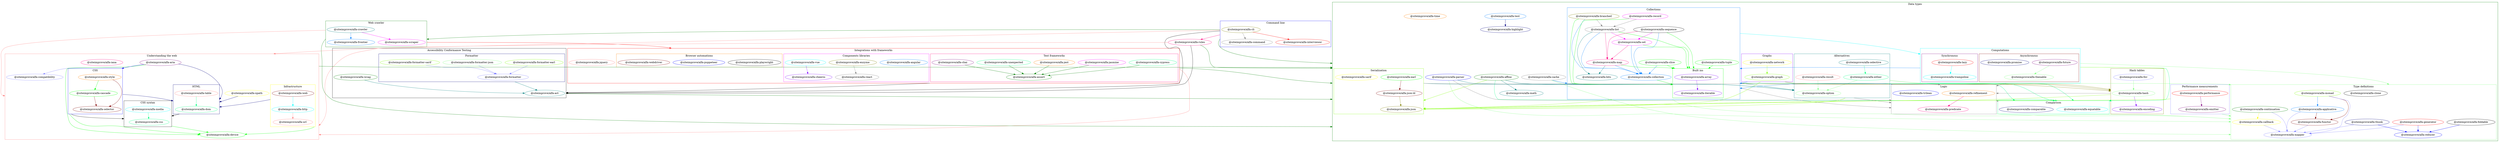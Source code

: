 // generated by package-dependency-graph
digraph {
  graph [compound=true];
  subgraph cluster_Accessibility_Conformance_Testing {
    _siteimprove_alfa_act _siteimprove_alfa_wcag;
    subgraph cluster_Formatter {
      _siteimprove_alfa_formatter _siteimprove_alfa_formatter_earl _siteimprove_alfa_formatter_json _siteimprove_alfa_formatter_sarif;

      label = "Formatter";
      color = "#00007f";
    }
  
    label = "Accessibility Conformance Testing";
    color = "#000000";
  }

  subgraph cluster_Command_line {
    _siteimprove_alfa_cli _siteimprove_alfa_command _siteimprove_alfa_interviewer;

    label = "Command line";
    color = "#0000ff";
  }

  subgraph cluster_Data_types {
    _siteimprove_alfa_affine _siteimprove_alfa_cache _siteimprove_alfa_highlight _siteimprove_alfa_math _siteimprove_alfa_parser _siteimprove_alfa_test _siteimprove_alfa_time;
    subgraph cluster_Alternatives {
      _siteimprove_alfa_either _siteimprove_alfa_option _siteimprove_alfa_result _siteimprove_alfa_selective;

      label = "Alternatives";
      color = "#007f7f";
    }
  
    subgraph cluster_Collections {
      _siteimprove_alfa_bits _siteimprove_alfa_branched _siteimprove_alfa_collection _siteimprove_alfa_list _siteimprove_alfa_map _siteimprove_alfa_record _siteimprove_alfa_sequence _siteimprove_alfa_set _siteimprove_alfa_slice _siteimprove_alfa_tuple;
      subgraph cluster_Built_ins {
        _siteimprove_alfa_array _siteimprove_alfa_iterable;

        label = "Built ins";
        color = "#00ff00";
      }
    
      label = "Collections";
      color = "#007fff";
    }
  
    subgraph cluster_Comparison {
      _siteimprove_alfa_comparable _siteimprove_alfa_equatable;

      label = "Comparison";
      color = "#00ff7f";
    }
  
    subgraph cluster_Computations {
      
      subgraph cluster_Asynchronous {
        _siteimprove_alfa_future _siteimprove_alfa_promise _siteimprove_alfa_thenable;

        label = "Asynchronous";
        color = "#7f0000";
      }
    
      subgraph cluster_Synchronous {
        _siteimprove_alfa_lazy _siteimprove_alfa_trampoline;

        label = "Synchronous";
        color = "#7f007f";
      }
    
      label = "Computations";
      color = "#00ffff";
    }
  
    subgraph cluster_Graphs {
      _siteimprove_alfa_graph _siteimprove_alfa_network;

      label = "Graphs";
      color = "#7f00ff";
    }
  
    subgraph cluster_Hash_tables {
      _siteimprove_alfa_encoding _siteimprove_alfa_fnv _siteimprove_alfa_hash;

      label = "Hash tables";
      color = "#7f7f00";
    }
  
    subgraph cluster_Logic {
      _siteimprove_alfa_predicate _siteimprove_alfa_refinement _siteimprove_alfa_trilean;

      label = "Logic";
      color = "#7f7f7f";
    }
  
    subgraph cluster_Performance_measurements {
      _siteimprove_alfa_emitter _siteimprove_alfa_performance;

      label = "Performance measurements";
      color = "#7f7fff";
    }
  
    subgraph cluster_Serialization {
      _siteimprove_alfa_earl _siteimprove_alfa_json _siteimprove_alfa_json_ld _siteimprove_alfa_sarif;

      label = "Serialization";
      color = "#7fff00";
    }
  
    subgraph cluster_Type_definitions {
      _siteimprove_alfa_applicative _siteimprove_alfa_callback _siteimprove_alfa_clone _siteimprove_alfa_continuation _siteimprove_alfa_foldable _siteimprove_alfa_functor _siteimprove_alfa_generator _siteimprove_alfa_mapper _siteimprove_alfa_monad _siteimprove_alfa_reducer _siteimprove_alfa_thunk;

      label = "Type definitions";
      color = "#7fff7f";
    }
  
    label = "Data types";
    color = "#007f00";
  }

  subgraph cluster_Integrations_with_frameworks {
    _siteimprove_alfa_jquery;
    subgraph cluster_Test_frameworks {
      _siteimprove_alfa_assert _siteimprove_alfa_chai _siteimprove_alfa_cypress _siteimprove_alfa_jasmine _siteimprove_alfa_jest _siteimprove_alfa_unexpected;

      label = "Test frameworks";
      color = "#ff007f";
    }
  
    subgraph cluster_Components_libraries {
      _siteimprove_alfa_angular _siteimprove_alfa_cheerio _siteimprove_alfa_enzyme _siteimprove_alfa_react _siteimprove_alfa_vue;

      label = "Components libraries";
      color = "#ff00ff";
    }
  
    subgraph cluster_Browser_automations {
      _siteimprove_alfa_playwright _siteimprove_alfa_puppeteer _siteimprove_alfa_webdriver;

      label = "Browser automations";
      color = "#ff7f00";
    }
  
    label = "Integrations with frameworks";
    color = "#ff0000";
  }

  subgraph cluster_Understanding_the_web {
    _siteimprove_alfa_aria _siteimprove_alfa_compatibility _siteimprove_alfa_device _siteimprove_alfa_iana _siteimprove_alfa_xpath;
    subgraph cluster_Infrastructure {
      _siteimprove_alfa_http _siteimprove_alfa_url _siteimprove_alfa_web;

      label = "Infrastructure";
      color = "#ffff00";
    }
  
    subgraph cluster_CSS_syntax {
      _siteimprove_alfa_css _siteimprove_alfa_media;

      label = "CSS syntax";
      color = "#000000";
    }
  
    subgraph cluster_HTML {
      _siteimprove_alfa_dom _siteimprove_alfa_table;

      label = "HTML";
      color = "#00007f";
    }
  
    subgraph cluster_CSS {
      _siteimprove_alfa_cascade _siteimprove_alfa_selector _siteimprove_alfa_style;

      label = "CSS";
      color = "#0000ff";
    }
  
    label = "Understanding the web";
    color = "#ff7f7f";
  }

  subgraph cluster_Web_crawler {
    _siteimprove_alfa_crawler _siteimprove_alfa_frontier _siteimprove_alfa_scraper;

    label = "Web crawler";
    color = "#007f00";
  }

  _siteimprove_alfa_act -> _siteimprove_alfa_applicative[color = "#007f00" ltail=cluster_Accessibility_Conformance_Testing lhead=cluster_Data_types]
  _siteimprove_alfa_affine -> _siteimprove_alfa_equatable[color = "#00ff7f" lhead=cluster_Comparison]
  _siteimprove_alfa_affine -> _siteimprove_alfa_json[color = "#7fff00" lhead=cluster_Serialization]
  _siteimprove_alfa_affine -> _siteimprove_alfa_math[color = "#007f7f"]
  _siteimprove_alfa_affine -> _siteimprove_alfa_option[color = "#007f7f" lhead=cluster_Alternatives]
  _siteimprove_alfa_angular -> _siteimprove_alfa_device[color = "#ff7f7f" ltail=cluster_Integrations_with_frameworks lhead=cluster_Understanding_the_web]
  _siteimprove_alfa_angular -> _siteimprove_alfa_option[color = "#007f00" ltail=cluster_Integrations_with_frameworks lhead=cluster_Data_types]
  _siteimprove_alfa_applicative -> _siteimprove_alfa_functor[color = "#7f0000"]
  _siteimprove_alfa_applicative -> _siteimprove_alfa_mapper[color = "#7f7fff"]
  _siteimprove_alfa_aria -> _siteimprove_alfa_array[color = "#007f00" ltail=cluster_Understanding_the_web lhead=cluster_Data_types]
  _siteimprove_alfa_aria -> _siteimprove_alfa_compatibility[color = "#7f7fff"]
  _siteimprove_alfa_aria -> _siteimprove_alfa_device[color = "#00ff00"]
  _siteimprove_alfa_aria -> _siteimprove_alfa_dom[color = "#00007f" lhead=cluster_HTML]
  _siteimprove_alfa_aria -> _siteimprove_alfa_style[color = "#0000ff" lhead=cluster_CSS]
  _siteimprove_alfa_array -> _siteimprove_alfa_callback[color = "#7fff7f" ltail=cluster_Collections lhead=cluster_Type_definitions]
  _siteimprove_alfa_array -> _siteimprove_alfa_comparable[color = "#00ff7f" ltail=cluster_Collections lhead=cluster_Comparison]
  _siteimprove_alfa_array -> _siteimprove_alfa_hash[color = "#7f7f00" ltail=cluster_Collections lhead=cluster_Hash_tables]
  _siteimprove_alfa_array -> _siteimprove_alfa_iterable[color = "#7f00ff"]
  _siteimprove_alfa_array -> _siteimprove_alfa_json[color = "#7fff00" ltail=cluster_Collections lhead=cluster_Serialization]
  _siteimprove_alfa_array -> _siteimprove_alfa_option[color = "#007f7f" ltail=cluster_Collections lhead=cluster_Alternatives]
  _siteimprove_alfa_array -> _siteimprove_alfa_predicate[color = "#7f7f7f" ltail=cluster_Collections lhead=cluster_Logic]
  _siteimprove_alfa_assert -> _siteimprove_alfa_act[color = "#000000" ltail=cluster_Integrations_with_frameworks lhead=cluster_Accessibility_Conformance_Testing]
  _siteimprove_alfa_branched -> _siteimprove_alfa_collection[color = "#007fff"]
  _siteimprove_alfa_branched -> _siteimprove_alfa_iterable[color = "#00ff00" lhead=cluster_Built_ins]
  _siteimprove_alfa_branched -> _siteimprove_alfa_list[color = "#7f7f7f"]
  _siteimprove_alfa_cache -> _siteimprove_alfa_iterable[color = "#007fff" lhead=cluster_Collections]
  _siteimprove_alfa_cache -> _siteimprove_alfa_mapper[color = "#7fff7f" lhead=cluster_Type_definitions]
  _siteimprove_alfa_cache -> _siteimprove_alfa_option[color = "#007f7f" lhead=cluster_Alternatives]
  _siteimprove_alfa_callback -> _siteimprove_alfa_mapper[color = "#7f7fff"]
  _siteimprove_alfa_cascade -> _siteimprove_alfa_css[color = "#000000" ltail=cluster_CSS lhead=cluster_CSS_syntax]
  _siteimprove_alfa_cascade -> _siteimprove_alfa_device[color = "#00ff00" ltail=cluster_CSS]
  _siteimprove_alfa_cascade -> _siteimprove_alfa_dom[color = "#00007f" ltail=cluster_CSS lhead=cluster_HTML]
  _siteimprove_alfa_cascade -> _siteimprove_alfa_selector[color = "#7f0000"]
  _siteimprove_alfa_chai -> _siteimprove_alfa_assert[color = "#007f00"]
  _siteimprove_alfa_cli -> _siteimprove_alfa_act[color = "#000000" ltail=cluster_Command_line lhead=cluster_Accessibility_Conformance_Testing]
  _siteimprove_alfa_cli -> _siteimprove_alfa_cache[color = "#007f00" ltail=cluster_Command_line lhead=cluster_Data_types]
  _siteimprove_alfa_cli -> _siteimprove_alfa_command[color = "#7f7f7f"]
  _siteimprove_alfa_cli -> _siteimprove_alfa_device[color = "#ff7f7f" ltail=cluster_Command_line lhead=cluster_Understanding_the_web]
  _siteimprove_alfa_cli -> _siteimprove_alfa_interviewer[color = "#ff0000"]
  _siteimprove_alfa_cli -> _siteimprove_alfa_rules[color = "#ff007f" ltail=cluster_Command_line]
  _siteimprove_alfa_cli -> _siteimprove_alfa_scraper[color = "#007f00" ltail=cluster_Command_line lhead=cluster_Web_crawler]
  _siteimprove_alfa_collection -> _siteimprove_alfa_iterable[color = "#00ff00" lhead=cluster_Built_ins]
  _siteimprove_alfa_comparable -> _siteimprove_alfa_refinement[color = "#7f7f7f" ltail=cluster_Comparison lhead=cluster_Logic]
  _siteimprove_alfa_continuation -> _siteimprove_alfa_callback[color = "#ffff00"]
  _siteimprove_alfa_continuation -> _siteimprove_alfa_mapper[color = "#7f7fff"]
  _siteimprove_alfa_crawler -> _siteimprove_alfa_dom[color = "#ff7f7f" ltail=cluster_Web_crawler lhead=cluster_Understanding_the_web]
  _siteimprove_alfa_crawler -> _siteimprove_alfa_frontier[color = "#007fff"]
  _siteimprove_alfa_crawler -> _siteimprove_alfa_mapper[color = "#007f00" ltail=cluster_Web_crawler lhead=cluster_Data_types]
  _siteimprove_alfa_crawler -> _siteimprove_alfa_scraper[color = "#ff00ff"]
  _siteimprove_alfa_css -> _siteimprove_alfa_device[color = "#00ff00" ltail=cluster_CSS_syntax]
  _siteimprove_alfa_cypress -> _siteimprove_alfa_assert[color = "#007f00"]
  _siteimprove_alfa_dom -> _siteimprove_alfa_css[color = "#000000" ltail=cluster_HTML lhead=cluster_CSS_syntax]
  _siteimprove_alfa_earl -> _siteimprove_alfa_json_ld[color = "#7f0000"]
  _siteimprove_alfa_earl -> _siteimprove_alfa_option[color = "#007f7f" ltail=cluster_Serialization lhead=cluster_Alternatives]
  _siteimprove_alfa_earl -> _siteimprove_alfa_refinement[color = "#7f7f7f" ltail=cluster_Serialization lhead=cluster_Logic]
  _siteimprove_alfa_either -> _siteimprove_alfa_applicative[color = "#7fff7f" ltail=cluster_Alternatives lhead=cluster_Type_definitions]
  _siteimprove_alfa_either -> _siteimprove_alfa_equatable[color = "#00ff7f" ltail=cluster_Alternatives lhead=cluster_Comparison]
  _siteimprove_alfa_either -> _siteimprove_alfa_hash[color = "#7f7f00" ltail=cluster_Alternatives lhead=cluster_Hash_tables]
  _siteimprove_alfa_either -> _siteimprove_alfa_json[color = "#7fff00" ltail=cluster_Alternatives lhead=cluster_Serialization]
  _siteimprove_alfa_either -> _siteimprove_alfa_option[color = "#7fff7f"]
  _siteimprove_alfa_emitter -> _siteimprove_alfa_callback[color = "#7fff7f" ltail=cluster_Performance_measurements lhead=cluster_Type_definitions]
  _siteimprove_alfa_enzyme -> _siteimprove_alfa_react[color = "#7f7f7f"]
  _siteimprove_alfa_fnv -> _siteimprove_alfa_hash[color = "#7fff7f"]
  _siteimprove_alfa_foldable -> _siteimprove_alfa_reducer[color = "#0000ff"]
  _siteimprove_alfa_formatter -> _siteimprove_alfa_act[color = "#007f7f" ltail=cluster_Formatter]
  _siteimprove_alfa_formatter_earl -> _siteimprove_alfa_formatter[color = "#7f7fff"]
  _siteimprove_alfa_formatter_json -> _siteimprove_alfa_formatter[color = "#7f7fff"]
  _siteimprove_alfa_formatter_sarif -> _siteimprove_alfa_formatter[color = "#7f7fff"]
  _siteimprove_alfa_functor -> _siteimprove_alfa_mapper[color = "#7f7fff"]
  _siteimprove_alfa_future -> _siteimprove_alfa_applicative[color = "#7fff7f" ltail=cluster_Computations lhead=cluster_Type_definitions]
  _siteimprove_alfa_future -> _siteimprove_alfa_array[color = "#007fff" ltail=cluster_Computations lhead=cluster_Collections]
  _siteimprove_alfa_future -> _siteimprove_alfa_thenable[color = "#7fff7f"]
  _siteimprove_alfa_generator -> _siteimprove_alfa_mapper[color = "#7f7fff"]
  _siteimprove_alfa_generator -> _siteimprove_alfa_reducer[color = "#0000ff"]
  _siteimprove_alfa_graph -> _siteimprove_alfa_equatable[color = "#00ff7f" ltail=cluster_Graphs lhead=cluster_Comparison]
  _siteimprove_alfa_graph -> _siteimprove_alfa_hash[color = "#7f7f00" ltail=cluster_Graphs lhead=cluster_Hash_tables]
  _siteimprove_alfa_graph -> _siteimprove_alfa_iterable[color = "#007fff" ltail=cluster_Graphs lhead=cluster_Collections]
  _siteimprove_alfa_graph -> _siteimprove_alfa_json[color = "#7fff00" ltail=cluster_Graphs lhead=cluster_Serialization]
  _siteimprove_alfa_hash -> _siteimprove_alfa_encoding[color = "#7f00ff"]
  _siteimprove_alfa_hash -> _siteimprove_alfa_equatable[color = "#00ff7f" ltail=cluster_Hash_tables lhead=cluster_Comparison]
  _siteimprove_alfa_hash -> _siteimprove_alfa_json[color = "#7fff00" ltail=cluster_Hash_tables lhead=cluster_Serialization]
  _siteimprove_alfa_hash -> _siteimprove_alfa_refinement[color = "#7f7f7f" ltail=cluster_Hash_tables lhead=cluster_Logic]
  _siteimprove_alfa_http -> _siteimprove_alfa_url[color = "#ff7f7f"]
  _siteimprove_alfa_jasmine -> _siteimprove_alfa_assert[color = "#007f00"]
  _siteimprove_alfa_jest -> _siteimprove_alfa_assert[color = "#007f00"]
  _siteimprove_alfa_json_ld -> _siteimprove_alfa_json[color = "#7f7f00"]
  _siteimprove_alfa_lazy -> _siteimprove_alfa_equatable[color = "#00ff7f" ltail=cluster_Computations lhead=cluster_Comparison]
  _siteimprove_alfa_lazy -> _siteimprove_alfa_json[color = "#7fff00" ltail=cluster_Computations lhead=cluster_Serialization]
  _siteimprove_alfa_lazy -> _siteimprove_alfa_trampoline[color = "#00ffff"]
  _siteimprove_alfa_list -> _siteimprove_alfa_array[color = "#00ff00" lhead=cluster_Built_ins]
  _siteimprove_alfa_list -> _siteimprove_alfa_bits[color = "#007f7f"]
  _siteimprove_alfa_list -> _siteimprove_alfa_collection[color = "#007fff"]
  _siteimprove_alfa_list -> _siteimprove_alfa_map[color = "#ff007f"]
  _siteimprove_alfa_list -> _siteimprove_alfa_set[color = "#ff00ff"]
  _siteimprove_alfa_map -> _siteimprove_alfa_array[color = "#00ff00" lhead=cluster_Built_ins]
  _siteimprove_alfa_map -> _siteimprove_alfa_bits[color = "#007f7f"]
  _siteimprove_alfa_map -> _siteimprove_alfa_collection[color = "#007fff"]
  _siteimprove_alfa_media -> _siteimprove_alfa_css[color = "#00ff7f"]
  _siteimprove_alfa_monad -> _siteimprove_alfa_applicative[color = "#007fff"]
  _siteimprove_alfa_monad -> _siteimprove_alfa_functor[color = "#7f0000"]
  _siteimprove_alfa_monad -> _siteimprove_alfa_mapper[color = "#7f7fff"]
  _siteimprove_alfa_network -> _siteimprove_alfa_graph[color = "#7fff00"]
  _siteimprove_alfa_option -> _siteimprove_alfa_predicate[color = "#7f7f7f" ltail=cluster_Alternatives lhead=cluster_Logic]
  _siteimprove_alfa_parser -> _siteimprove_alfa_callback[color = "#7fff7f" lhead=cluster_Type_definitions]
  _siteimprove_alfa_parser -> _siteimprove_alfa_option[color = "#007f7f" lhead=cluster_Alternatives]
  _siteimprove_alfa_parser -> _siteimprove_alfa_predicate[color = "#7f7f7f" lhead=cluster_Logic]
  _siteimprove_alfa_performance -> _siteimprove_alfa_emitter[color = "#7f007f"]
  _siteimprove_alfa_performance -> _siteimprove_alfa_json[color = "#7fff00" ltail=cluster_Performance_measurements lhead=cluster_Serialization]
  _siteimprove_alfa_predicate -> _siteimprove_alfa_callback[color = "#7fff7f" ltail=cluster_Logic lhead=cluster_Type_definitions]
  _siteimprove_alfa_predicate -> _siteimprove_alfa_equatable[color = "#00ff7f" ltail=cluster_Logic lhead=cluster_Comparison]
  _siteimprove_alfa_record -> _siteimprove_alfa_iterable[color = "#00ff00" lhead=cluster_Built_ins]
  _siteimprove_alfa_record -> _siteimprove_alfa_list[color = "#7f7f7f"]
  _siteimprove_alfa_refinement -> _siteimprove_alfa_predicate[color = "#ff007f"]
  _siteimprove_alfa_result -> _siteimprove_alfa_option[color = "#7fff7f"]
  _siteimprove_alfa_rules -> _siteimprove_alfa_act[color = "#000000" lhead=cluster_Accessibility_Conformance_Testing]
  _siteimprove_alfa_rules -> _siteimprove_alfa_affine[color = "#007f00" lhead=cluster_Data_types]
  _siteimprove_alfa_rules -> _siteimprove_alfa_aria[color = "#ff7f7f" lhead=cluster_Understanding_the_web]
  _siteimprove_alfa_scraper -> _siteimprove_alfa_puppeteer[color = "#ff0000" ltail=cluster_Web_crawler lhead=cluster_Integrations_with_frameworks]
  _siteimprove_alfa_selective -> _siteimprove_alfa_either[color = "#00ff7f"]
  _siteimprove_alfa_sequence -> _siteimprove_alfa_array[color = "#00ff00" lhead=cluster_Built_ins]
  _siteimprove_alfa_sequence -> _siteimprove_alfa_collection[color = "#007fff"]
  _siteimprove_alfa_sequence -> _siteimprove_alfa_lazy[color = "#00ffff" ltail=cluster_Collections lhead=cluster_Computations]
  _siteimprove_alfa_sequence -> _siteimprove_alfa_map[color = "#ff007f"]
  _siteimprove_alfa_sequence -> _siteimprove_alfa_set[color = "#ff00ff"]
  _siteimprove_alfa_set -> _siteimprove_alfa_array[color = "#00ff00" lhead=cluster_Built_ins]
  _siteimprove_alfa_set -> _siteimprove_alfa_collection[color = "#007fff"]
  _siteimprove_alfa_set -> _siteimprove_alfa_map[color = "#ff007f"]
  _siteimprove_alfa_slice -> _siteimprove_alfa_array[color = "#00ff00" lhead=cluster_Built_ins]
  _siteimprove_alfa_slice -> _siteimprove_alfa_collection[color = "#007fff"]
  _siteimprove_alfa_style -> _siteimprove_alfa_cascade[color = "#00ff00"]
  _siteimprove_alfa_style -> _siteimprove_alfa_selector[color = "#7f0000"]
  _siteimprove_alfa_table -> _siteimprove_alfa_dom[color = "#00ff7f"]
  _siteimprove_alfa_test -> _siteimprove_alfa_highlight[color = "#00007f"]
  _siteimprove_alfa_thenable -> _siteimprove_alfa_refinement[color = "#7f7f7f" ltail=cluster_Computations lhead=cluster_Logic]
  _siteimprove_alfa_thunk -> _siteimprove_alfa_mapper[color = "#7f7fff"]
  _siteimprove_alfa_thunk -> _siteimprove_alfa_reducer[color = "#0000ff"]
  _siteimprove_alfa_trilean -> _siteimprove_alfa_iterable[color = "#007fff" ltail=cluster_Logic lhead=cluster_Collections]
  _siteimprove_alfa_tuple -> _siteimprove_alfa_array[color = "#00ff00" lhead=cluster_Built_ins]
  _siteimprove_alfa_unexpected -> _siteimprove_alfa_assert[color = "#007f00"]
  _siteimprove_alfa_vue -> _siteimprove_alfa_cheerio[color = "#7f00ff"]
  _siteimprove_alfa_wcag -> _siteimprove_alfa_act[color = "#007f7f"]
  _siteimprove_alfa_web -> _siteimprove_alfa_device[color = "#00ff00" ltail=cluster_Infrastructure]
  _siteimprove_alfa_web -> _siteimprove_alfa_dom[color = "#00007f" ltail=cluster_Infrastructure lhead=cluster_HTML]
  _siteimprove_alfa_web -> _siteimprove_alfa_http[color = "#00ffff"]
  _siteimprove_alfa_xpath -> _siteimprove_alfa_dom[color = "#00007f" lhead=cluster_HTML]

  _siteimprove_alfa_act[label = "@siteimprove/alfa-act", color = "#007f7f"]
  _siteimprove_alfa_applicative[label = "@siteimprove/alfa-applicative", color = "#007fff"]
  _siteimprove_alfa_earl[label = "@siteimprove/alfa-earl", color = "#00ff00"]
  _siteimprove_alfa_either[label = "@siteimprove/alfa-either", color = "#00ff7f"]
  _siteimprove_alfa_equatable[label = "@siteimprove/alfa-equatable", color = "#00ffff"]
  _siteimprove_alfa_functor[label = "@siteimprove/alfa-functor", color = "#7f0000"]
  _siteimprove_alfa_future[label = "@siteimprove/alfa-future", color = "#7f007f"]
  _siteimprove_alfa_iterable[label = "@siteimprove/alfa-iterable", color = "#7f00ff"]
  _siteimprove_alfa_json[label = "@siteimprove/alfa-json", color = "#7f7f00"]
  _siteimprove_alfa_list[label = "@siteimprove/alfa-list", color = "#7f7f7f"]
  _siteimprove_alfa_mapper[label = "@siteimprove/alfa-mapper", color = "#7f7fff"]
  _siteimprove_alfa_monad[label = "@siteimprove/alfa-monad", color = "#7fff00"]
  _siteimprove_alfa_option[label = "@siteimprove/alfa-option", color = "#7fff7f"]
  _siteimprove_alfa_performance[label = "@siteimprove/alfa-performance", color = "#ff0000"]
  _siteimprove_alfa_predicate[label = "@siteimprove/alfa-predicate", color = "#ff007f"]
  _siteimprove_alfa_record[label = "@siteimprove/alfa-record", color = "#ff00ff"]
  _siteimprove_alfa_refinement[label = "@siteimprove/alfa-refinement", color = "#ff7f00"]
  _siteimprove_alfa_result[label = "@siteimprove/alfa-result", color = "#ff7f7f"]
  _siteimprove_alfa_sarif[label = "@siteimprove/alfa-sarif", color = "#ffff00"]
  _siteimprove_alfa_sequence[label = "@siteimprove/alfa-sequence", color = "#000000"]
  _siteimprove_alfa_thunk[label = "@siteimprove/alfa-thunk", color = "#00007f"]
  _siteimprove_alfa_trilean[label = "@siteimprove/alfa-trilean", color = "#0000ff"]
  _siteimprove_alfa_affine[label = "@siteimprove/alfa-affine", color = "#007f00"]
  _siteimprove_alfa_math[label = "@siteimprove/alfa-math", color = "#007f7f"]
  _siteimprove_alfa_angular[label = "@siteimprove/alfa-angular", color = "#007fff"]
  _siteimprove_alfa_device[label = "@siteimprove/alfa-device", color = "#00ff00"]
  _siteimprove_alfa_dom[label = "@siteimprove/alfa-dom", color = "#00ff7f"]
  _siteimprove_alfa_http[label = "@siteimprove/alfa-http", color = "#00ffff"]
  _siteimprove_alfa_web[label = "@siteimprove/alfa-web", color = "#7f0000"]
  _siteimprove_alfa_aria[label = "@siteimprove/alfa-aria", color = "#7f007f"]
  _siteimprove_alfa_array[label = "@siteimprove/alfa-array", color = "#7f00ff"]
  _siteimprove_alfa_branched[label = "@siteimprove/alfa-branched", color = "#7f7f00"]
  _siteimprove_alfa_cache[label = "@siteimprove/alfa-cache", color = "#7f7f7f"]
  _siteimprove_alfa_compatibility[label = "@siteimprove/alfa-compatibility", color = "#7f7fff"]
  _siteimprove_alfa_graph[label = "@siteimprove/alfa-graph", color = "#7fff00"]
  _siteimprove_alfa_hash[label = "@siteimprove/alfa-hash", color = "#7fff7f"]
  _siteimprove_alfa_lazy[label = "@siteimprove/alfa-lazy", color = "#ff0000"]
  _siteimprove_alfa_map[label = "@siteimprove/alfa-map", color = "#ff007f"]
  _siteimprove_alfa_set[label = "@siteimprove/alfa-set", color = "#ff00ff"]
  _siteimprove_alfa_style[label = "@siteimprove/alfa-style", color = "#ff7f00"]
  _siteimprove_alfa_table[label = "@siteimprove/alfa-table", color = "#ff7f7f"]
  _siteimprove_alfa_callback[label = "@siteimprove/alfa-callback", color = "#ffff00"]
  _siteimprove_alfa_clone[label = "@siteimprove/alfa-clone", color = "#000000"]
  _siteimprove_alfa_comparable[label = "@siteimprove/alfa-comparable", color = "#00007f"]
  _siteimprove_alfa_reducer[label = "@siteimprove/alfa-reducer", color = "#0000ff"]
  _siteimprove_alfa_assert[label = "@siteimprove/alfa-assert", color = "#007f00"]
  _siteimprove_alfa_bits[label = "@siteimprove/alfa-bits", color = "#007f7f"]
  _siteimprove_alfa_collection[label = "@siteimprove/alfa-collection", color = "#007fff"]
  _siteimprove_alfa_cascade[label = "@siteimprove/alfa-cascade", color = "#00ff00"]
  _siteimprove_alfa_css[label = "@siteimprove/alfa-css", color = "#00ff7f"]
  _siteimprove_alfa_media[label = "@siteimprove/alfa-media", color = "#00ffff"]
  _siteimprove_alfa_selector[label = "@siteimprove/alfa-selector", color = "#7f0000"]
  _siteimprove_alfa_chai[label = "@siteimprove/alfa-chai", color = "#7f007f"]
  _siteimprove_alfa_cheerio[label = "@siteimprove/alfa-cheerio", color = "#7f00ff"]
  _siteimprove_alfa_cli[label = "@siteimprove/alfa-cli", color = "#7f7f00"]
  _siteimprove_alfa_command[label = "@siteimprove/alfa-command", color = "#7f7f7f"]
  _siteimprove_alfa_formatter[label = "@siteimprove/alfa-formatter", color = "#7f7fff"]
  _siteimprove_alfa_formatter_earl[label = "@siteimprove/alfa-formatter-earl", color = "#7fff00"]
  _siteimprove_alfa_formatter_json[label = "@siteimprove/alfa-formatter-json", color = "#7fff7f"]
  _siteimprove_alfa_interviewer[label = "@siteimprove/alfa-interviewer", color = "#ff0000"]
  _siteimprove_alfa_rules[label = "@siteimprove/alfa-rules", color = "#ff007f"]
  _siteimprove_alfa_scraper[label = "@siteimprove/alfa-scraper", color = "#ff00ff"]
  _siteimprove_alfa_time[label = "@siteimprove/alfa-time", color = "#ff7f00"]
  _siteimprove_alfa_url[label = "@siteimprove/alfa-url", color = "#ff7f7f"]
  _siteimprove_alfa_xpath[label = "@siteimprove/alfa-xpath", color = "#ffff00"]
  _siteimprove_alfa_foldable[label = "@siteimprove/alfa-foldable", color = "#000000"]
  _siteimprove_alfa_highlight[label = "@siteimprove/alfa-highlight", color = "#00007f"]
  _siteimprove_alfa_parser[label = "@siteimprove/alfa-parser", color = "#0000ff"]
  _siteimprove_alfa_continuation[label = "@siteimprove/alfa-continuation", color = "#007f00"]
  _siteimprove_alfa_crawler[label = "@siteimprove/alfa-crawler", color = "#007f7f"]
  _siteimprove_alfa_frontier[label = "@siteimprove/alfa-frontier", color = "#007fff"]
  _siteimprove_alfa_slice[label = "@siteimprove/alfa-slice", color = "#00ff00"]
  _siteimprove_alfa_cypress[label = "@siteimprove/alfa-cypress", color = "#00ff7f"]
  _siteimprove_alfa_trampoline[label = "@siteimprove/alfa-trampoline", color = "#00ffff"]
  _siteimprove_alfa_json_ld[label = "@siteimprove/alfa-json-ld", color = "#7f0000"]
  _siteimprove_alfa_emitter[label = "@siteimprove/alfa-emitter", color = "#7f007f"]
  _siteimprove_alfa_encoding[label = "@siteimprove/alfa-encoding", color = "#7f00ff"]
  _siteimprove_alfa_enzyme[label = "@siteimprove/alfa-enzyme", color = "#7f7f00"]
  _siteimprove_alfa_react[label = "@siteimprove/alfa-react", color = "#7f7f7f"]
  _siteimprove_alfa_fnv[label = "@siteimprove/alfa-fnv", color = "#7f7fff"]
  _siteimprove_alfa_formatter_sarif[label = "@siteimprove/alfa-formatter-sarif", color = "#7fff00"]
  _siteimprove_alfa_thenable[label = "@siteimprove/alfa-thenable", color = "#7fff7f"]
  _siteimprove_alfa_generator[label = "@siteimprove/alfa-generator", color = "#ff0000"]
  _siteimprove_alfa_iana[label = "@siteimprove/alfa-iana", color = "#ff007f"]
  _siteimprove_alfa_jasmine[label = "@siteimprove/alfa-jasmine", color = "#ff00ff"]
  _siteimprove_alfa_jest[label = "@siteimprove/alfa-jest", color = "#ff7f00"]
  _siteimprove_alfa_jquery[label = "@siteimprove/alfa-jquery", color = "#ff7f7f"]
  _siteimprove_alfa_network[label = "@siteimprove/alfa-network", color = "#ffff00"]
  _siteimprove_alfa_playwright[label = "@siteimprove/alfa-playwright", color = "#000000"]
  _siteimprove_alfa_promise[label = "@siteimprove/alfa-promise", color = "#00007f"]
  _siteimprove_alfa_puppeteer[label = "@siteimprove/alfa-puppeteer", color = "#0000ff"]
  _siteimprove_alfa_wcag[label = "@siteimprove/alfa-wcag", color = "#007f00"]
  _siteimprove_alfa_selective[label = "@siteimprove/alfa-selective", color = "#007f7f"]
  _siteimprove_alfa_test[label = "@siteimprove/alfa-test", color = "#007fff"]
  _siteimprove_alfa_tuple[label = "@siteimprove/alfa-tuple", color = "#00ff00"]
  _siteimprove_alfa_unexpected[label = "@siteimprove/alfa-unexpected", color = "#00ff7f"]
  _siteimprove_alfa_vue[label = "@siteimprove/alfa-vue", color = "#00ffff"]
  _siteimprove_alfa_webdriver[label = "@siteimprove/alfa-webdriver", color = "#7f0000"]
}